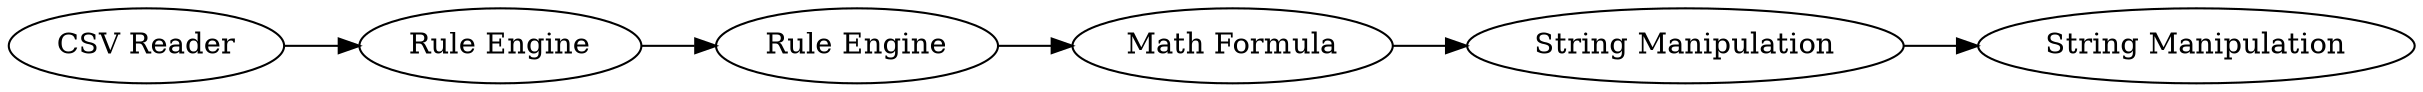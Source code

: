 digraph {
	4 -> 5
	2 -> 1
	3 -> 4
	5 -> 6
	1 -> 3
	5 [label="String Manipulation"]
	1 [label="Rule Engine"]
	4 [label="Math Formula"]
	6 [label="String Manipulation"]
	3 [label="Rule Engine"]
	2 [label="CSV Reader"]
	rankdir=LR
}
